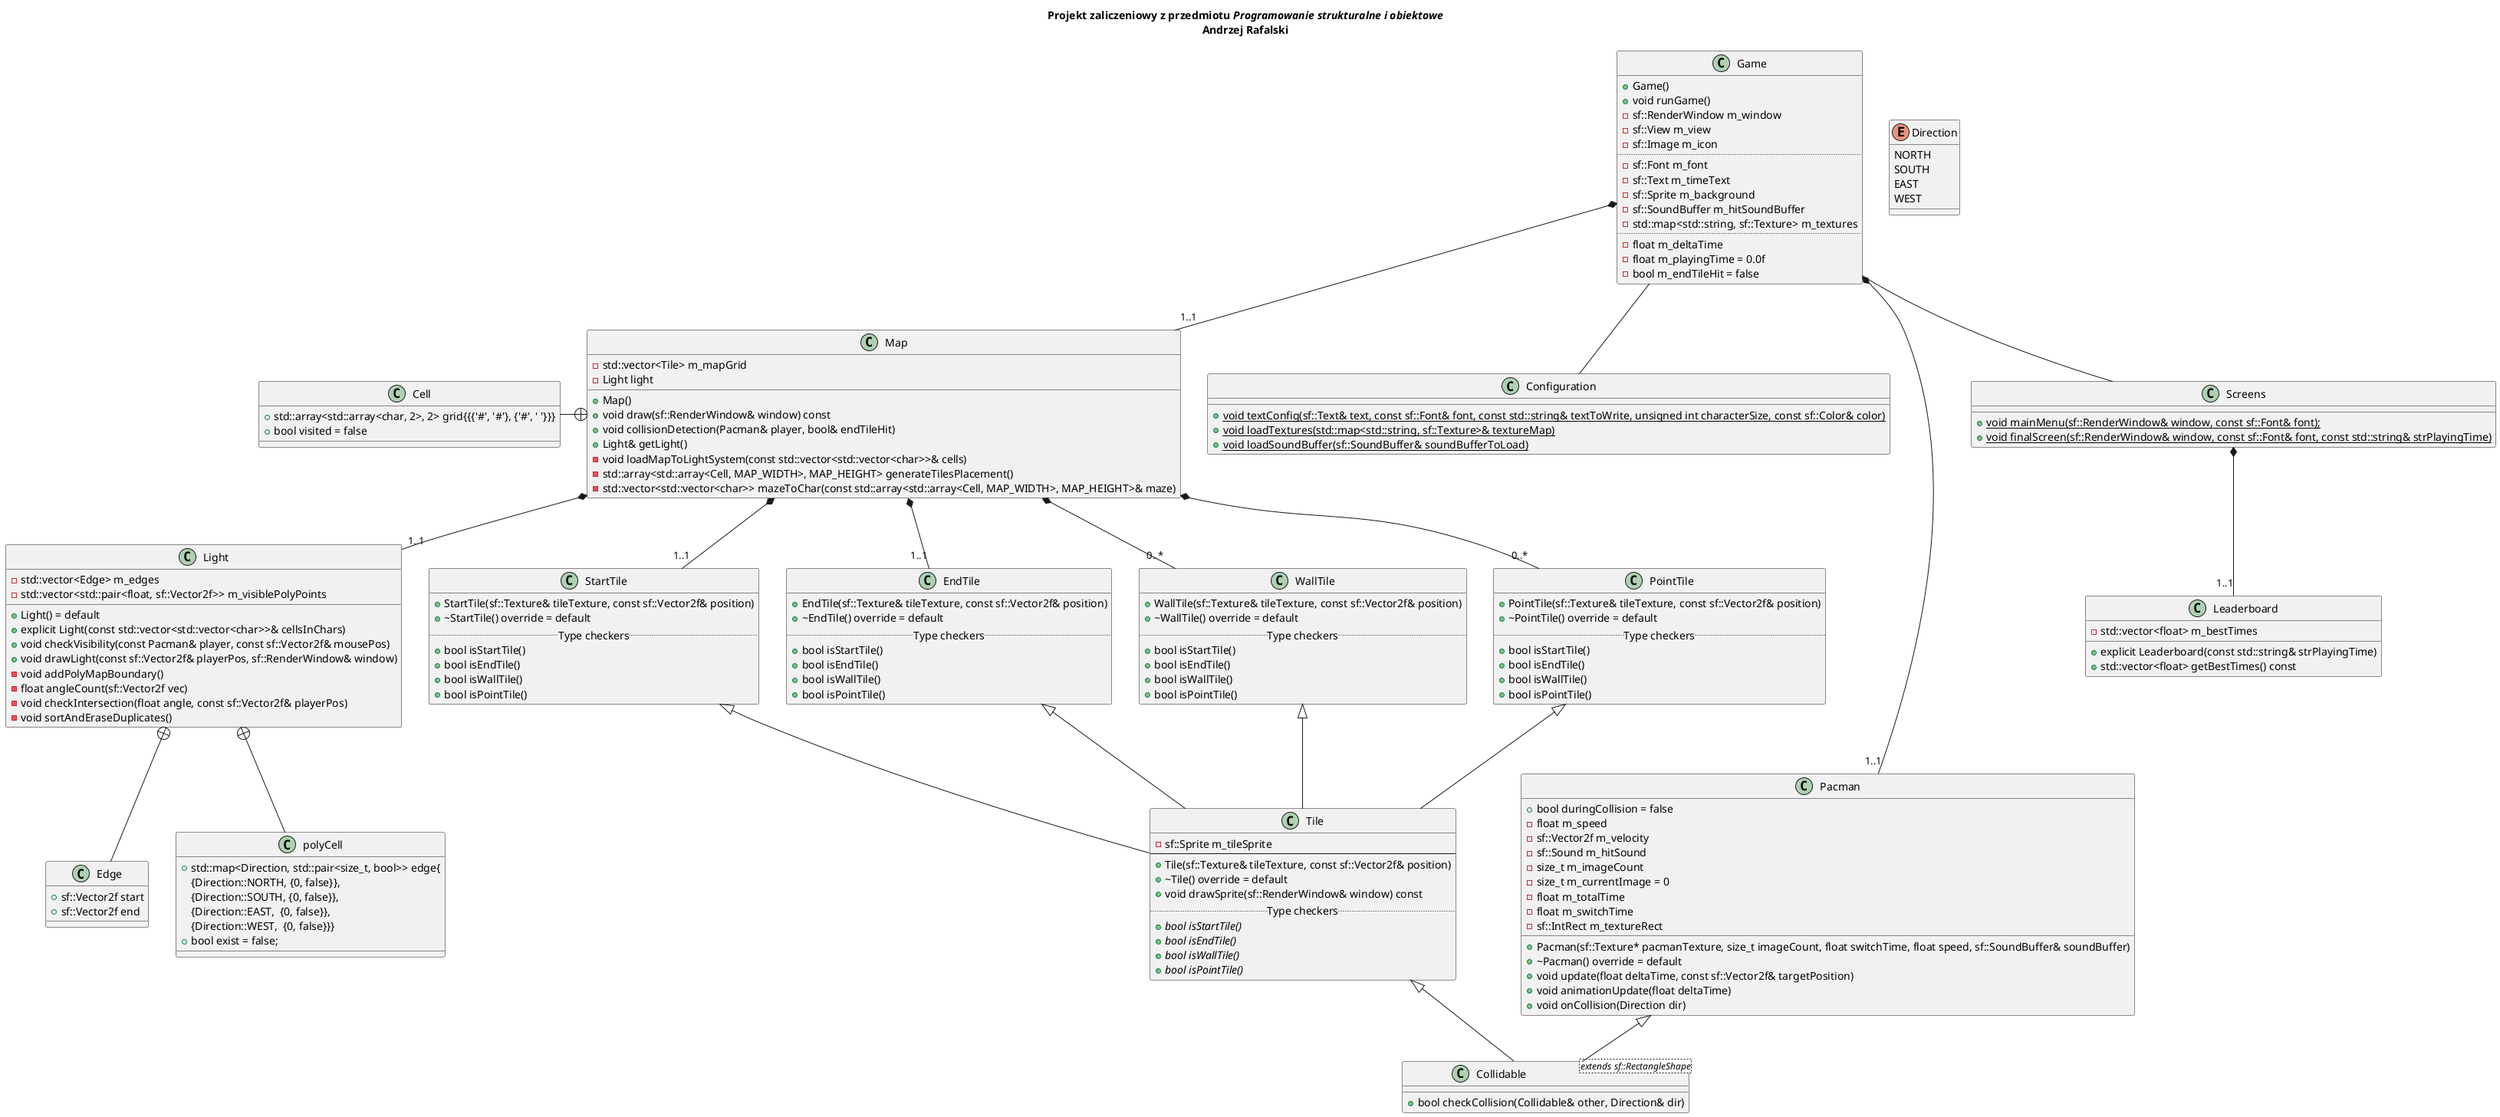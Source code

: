 @startuml Projekt PSiO

title
Projekt zaliczeniowy z przedmiotu <i>Programowanie strukturalne i obiektowe</i>
Andrzej Rafalski
end title

class Game {
    +Game()
    +void runGame()
    -sf::RenderWindow m_window
    -sf::View m_view
    -sf::Image m_icon
    ..
    -sf::Font m_font
    -sf::Text m_timeText
    -sf::Sprite m_background
    -sf::SoundBuffer m_hitSoundBuffer
    -std::map<std::string, sf::Texture> m_textures
    ..
    -float m_deltaTime
    -float m_playingTime = 0.0f
    -bool m_endTileHit = false
}

class Map {
    +Map()
    +void draw(sf::RenderWindow& window) const
    +void collisionDetection(Pacman& player, bool& endTileHit)
    +Light& getLight()
    -std::vector<Tile> m_mapGrid
    -Light light
    -void loadMapToLightSystem(const std::vector<std::vector<char>>& cells)
    -std::array<std::array<Cell, MAP_WIDTH>, MAP_HEIGHT> generateTilesPlacement()
    -std::vector<std::vector<char>> mazeToChar(const std::array<std::array<Cell, MAP_WIDTH>, MAP_HEIGHT>& maze)
}

class Light {
    +Light() = default
    +explicit Light(const std::vector<std::vector<char>>& cellsInChars)
    +void checkVisibility(const Pacman& player, const sf::Vector2f& mousePos)
    +void drawLight(const sf::Vector2f& playerPos, sf::RenderWindow& window)
    -std::vector<Edge> m_edges
    -std::vector<std::pair<float, sf::Vector2f>> m_visiblePolyPoints
    -void addPolyMapBoundary()
    -float angleCount(sf::Vector2f vec)
    -void checkIntersection(float angle, const sf::Vector2f& playerPos)
    -void sortAndEraseDuplicates()
}

class Edge {
    +sf::Vector2f start
    +sf::Vector2f end
}

class polyCell {
    +std::map<Direction, std::pair<size_t, bool>> edge{
        {Direction::NORTH, {0, false}},
        {Direction::SOUTH, {0, false}},
        {Direction::EAST,  {0, false}},
        {Direction::WEST,  {0, false}}}
    +bool exist = false;
}

class Cell {
    +std::array<std::array<char, 2>, 2> grid{{{'#', '#'}, {'#', ' '}}}
    +bool visited = false
}

class Collidable <extends sf::RectangleShape> {
    +bool checkCollision(Collidable& other, Direction& dir)
}

class Configuration {
    +{static} void textConfig(sf::Text& text, const sf::Font& font, const std::string& textToWrite, unsigned int characterSize, const sf::Color& color)
    +{static} void loadTextures(std::map<std::string, sf::Texture>& textureMap)
    +{static} void loadSoundBuffer(sf::SoundBuffer& soundBufferToLoad)
}

class Leaderboard {
    +explicit Leaderboard(const std::string& strPlayingTime)
    +std::vector<float> getBestTimes() const
    -std::vector<float> m_bestTimes
}

class Pacman {
    +Pacman(sf::Texture* pacmanTexture, size_t imageCount, float switchTime, float speed, sf::SoundBuffer& soundBuffer)
    +~Pacman() override = default
    +void update(float deltaTime, const sf::Vector2f& targetPosition)
    +void animationUpdate(float deltaTime)
    +void onCollision(Direction dir)
    +bool duringCollision = false
    -float m_speed
    -sf::Vector2f m_velocity
    -sf::Sound m_hitSound
    -size_t m_imageCount
    -size_t m_currentImage = 0
    -float m_totalTime
    -float m_switchTime
    -sf::IntRect m_textureRect
}

class Screens {
    +{static} void mainMenu(sf::RenderWindow& window, const sf::Font& font);
    +{static} void finalScreen(sf::RenderWindow& window, const sf::Font& font, const std::string& strPlayingTime)
}

class Tile {
    -sf::Sprite m_tileSprite
    --
    +Tile(sf::Texture& tileTexture, const sf::Vector2f& position)
    +~Tile() override = default
    +void drawSprite(sf::RenderWindow& window) const
    ..Type checkers..
    +{abstract} bool isStartTile()
    +{abstract} bool isEndTile()
    +{abstract} bool isWallTile()
    +{abstract} bool isPointTile()
}

class StartTile {
    +StartTile(sf::Texture& tileTexture, const sf::Vector2f& position)
    +~StartTile() override = default
    ..Type checkers..
    +bool isStartTile()
    +bool isEndTile()
    +bool isWallTile()
    +bool isPointTile()
}

class EndTile {
    +EndTile(sf::Texture& tileTexture, const sf::Vector2f& position)
    +~EndTile() override = default
    ..Type checkers..
    +bool isStartTile()
    +bool isEndTile()
    +bool isWallTile()
    +bool isPointTile()
}

class WallTile {
    +WallTile(sf::Texture& tileTexture, const sf::Vector2f& position)
    +~WallTile() override = default
    ..Type checkers..
    +bool isStartTile()
    +bool isEndTile()
    +bool isWallTile()
    +bool isPointTile()
}

class PointTile {
    +PointTile(sf::Texture& tileTexture, const sf::Vector2f& position)
    +~PointTile() override = default
    ..Type checkers..
    +bool isStartTile()
    +bool isEndTile()
    +bool isWallTile()
    +bool isPointTile()
}

enum Direction{
    NORTH
    SOUTH
    EAST
    WEST
}

Game *---down "1..1" Pacman
Game *-- "1..1" Map
Game -- Configuration
Game -- Screens

Map *-- "1..1" Light
Map +---left Cell
Map *-- "1..1" StartTile
Map *-- "1..1" EndTile
Map *-- "0..*" WallTile
Map *-- "0..*" PointTile

Light +-- polyCell
Light +-- Edge

Pacman <|-- Collidable
Tile <|--  Collidable

StartTile <|-- Tile
WallTile <|-- Tile
EndTile <|-- Tile
PointTile <|-- Tile

Screens *-- "1..1"Leaderboard
@enduml
